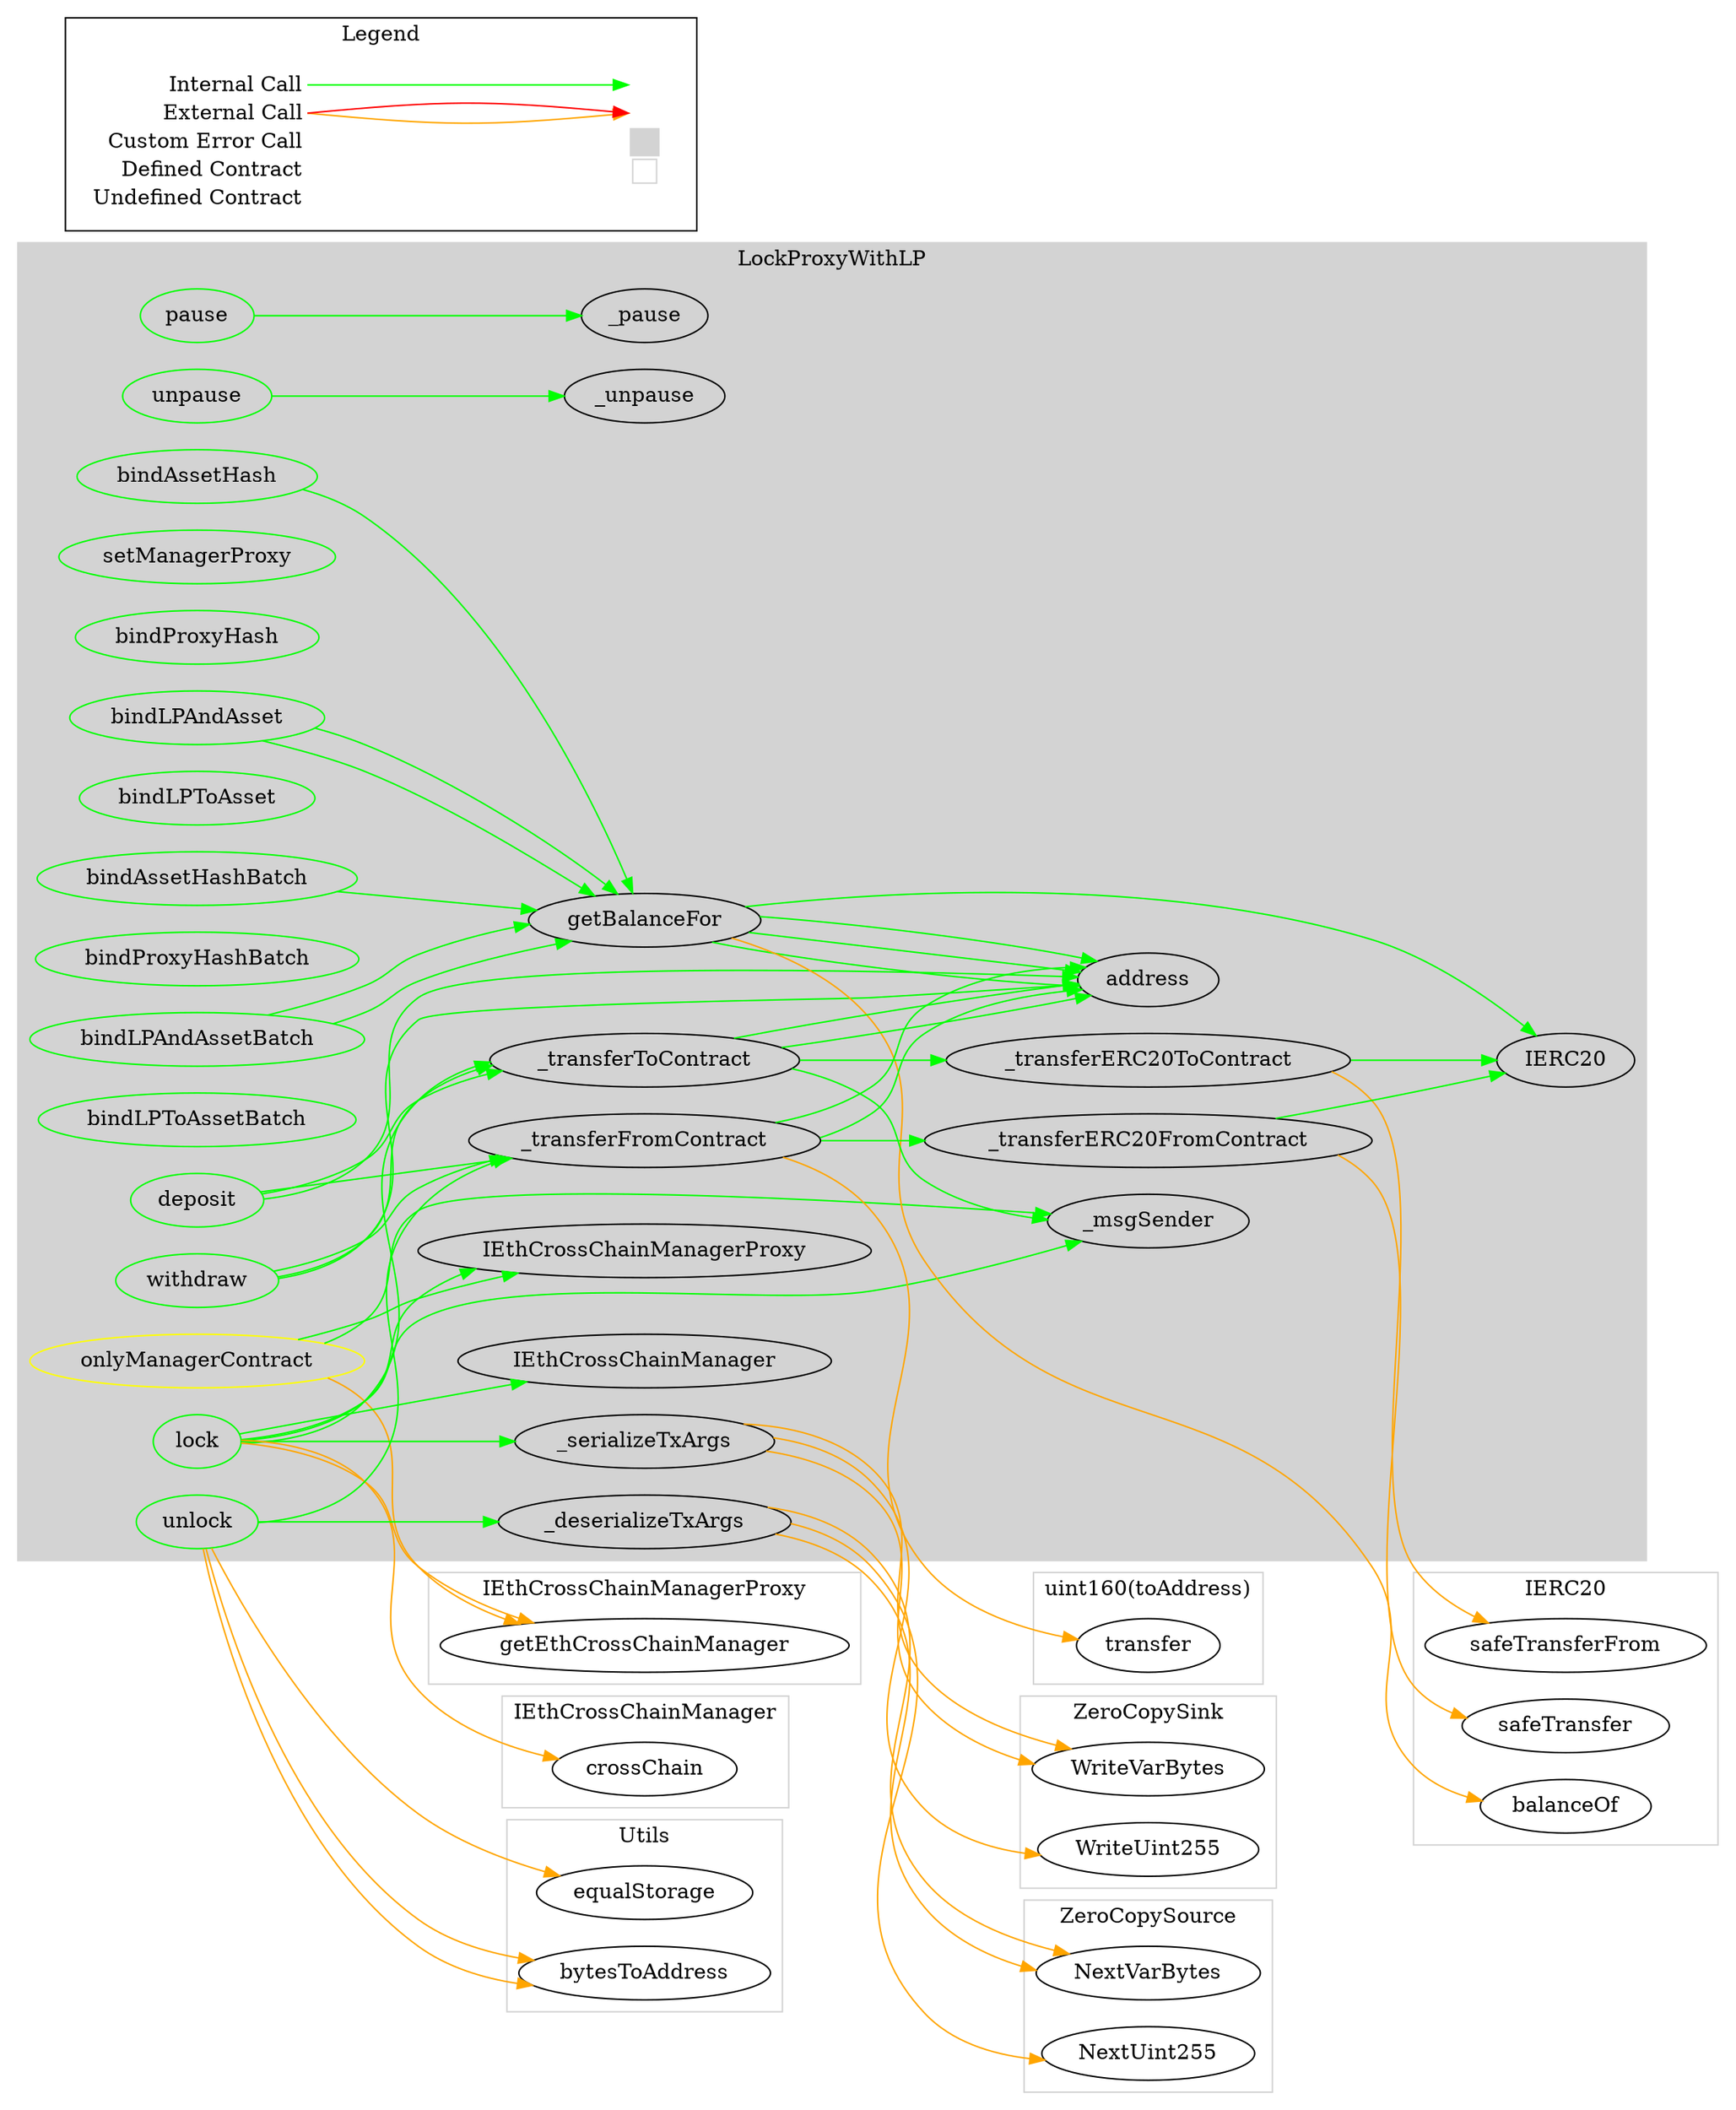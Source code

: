 digraph G {
  graph [ ratio = "auto", page = "100", compound =true ];
subgraph "clusterLockProxyWithLP" {
  graph [ label = "LockProxyWithLP", color = "lightgray", style = "filled", bgcolor = "lightgray" ];
  "LockProxyWithLP.onlyManagerContract" [ label = "onlyManagerContract", color = "yellow" ];
  "LockProxyWithLP.pause" [ label = "pause", color = "green" ];
  "LockProxyWithLP.unpause" [ label = "unpause", color = "green" ];
  "LockProxyWithLP.setManagerProxy" [ label = "setManagerProxy", color = "green" ];
  "LockProxyWithLP.bindProxyHash" [ label = "bindProxyHash", color = "green" ];
  "LockProxyWithLP.bindAssetHash" [ label = "bindAssetHash", color = "green" ];
  "LockProxyWithLP.bindLPToAsset" [ label = "bindLPToAsset", color = "green" ];
  "LockProxyWithLP.bindLPAndAsset" [ label = "bindLPAndAsset", color = "green" ];
  "LockProxyWithLP.bindProxyHashBatch" [ label = "bindProxyHashBatch", color = "green" ];
  "LockProxyWithLP.bindAssetHashBatch" [ label = "bindAssetHashBatch", color = "green" ];
  "LockProxyWithLP.bindLPToAssetBatch" [ label = "bindLPToAssetBatch", color = "green" ];
  "LockProxyWithLP.bindLPAndAssetBatch" [ label = "bindLPAndAssetBatch", color = "green" ];
  "LockProxyWithLP.lock" [ label = "lock", color = "green" ];
  "LockProxyWithLP.unlock" [ label = "unlock", color = "green" ];
  "LockProxyWithLP.deposit" [ label = "deposit", color = "green" ];
  "LockProxyWithLP.withdraw" [ label = "withdraw", color = "green" ];
  "LockProxyWithLP.getBalanceFor" [ label = "getBalanceFor" ];
  "LockProxyWithLP._transferToContract" [ label = "_transferToContract" ];
  "LockProxyWithLP._transferFromContract" [ label = "_transferFromContract" ];
  "LockProxyWithLP._transferERC20ToContract" [ label = "_transferERC20ToContract" ];
  "LockProxyWithLP._transferERC20FromContract" [ label = "_transferERC20FromContract" ];
  "LockProxyWithLP._serializeTxArgs" [ label = "_serializeTxArgs" ];
  "LockProxyWithLP._deserializeTxArgs" [ label = "_deserializeTxArgs" ];
  "LockProxyWithLP.IEthCrossChainManagerProxy" [ label = "IEthCrossChainManagerProxy" ];
  "LockProxyWithLP._msgSender" [ label = "_msgSender" ];
  "LockProxyWithLP._pause" [ label = "_pause" ];
  "LockProxyWithLP._unpause" [ label = "_unpause" ];
  "LockProxyWithLP.IEthCrossChainManager" [ label = "IEthCrossChainManager" ];
  "LockProxyWithLP.address" [ label = "address" ];
  "LockProxyWithLP.IERC20" [ label = "IERC20" ];
}

subgraph "clusterIEthCrossChainManagerProxy" {
  graph [ label = "IEthCrossChainManagerProxy", color = "lightgray" ];
  "IEthCrossChainManagerProxy.getEthCrossChainManager" [ label = "getEthCrossChainManager" ];
}

subgraph "clusterIEthCrossChainManager" {
  graph [ label = "IEthCrossChainManager", color = "lightgray" ];
  "IEthCrossChainManager.crossChain" [ label = "crossChain" ];
}

subgraph "clusterUtils" {
  graph [ label = "Utils", color = "lightgray" ];
  "Utils.equalStorage" [ label = "equalStorage" ];
  "Utils.bytesToAddress" [ label = "bytesToAddress" ];
}

subgraph "clusterIERC20" {
  graph [ label = "IERC20", color = "lightgray" ];
  "IERC20.balanceOf" [ label = "balanceOf" ];
  "IERC20.safeTransferFrom" [ label = "safeTransferFrom" ];
  "IERC20.safeTransfer" [ label = "safeTransfer" ];
}

subgraph "clusteruint160(toAddress)" {
  graph [ label = "uint160(toAddress)", color = "lightgray" ];
  "uint160(toAddress).transfer" [ label = "transfer" ];
}

subgraph "clusterZeroCopySink" {
  graph [ label = "ZeroCopySink", color = "lightgray" ];
  "ZeroCopySink.WriteVarBytes" [ label = "WriteVarBytes" ];
  "ZeroCopySink.WriteUint255" [ label = "WriteUint255" ];
}

subgraph "clusterZeroCopySource" {
  graph [ label = "ZeroCopySource", color = "lightgray" ];
  "ZeroCopySource.NextVarBytes" [ label = "NextVarBytes" ];
  "ZeroCopySource.NextUint255" [ label = "NextUint255" ];
}

  "LockProxyWithLP.onlyManagerContract";
  "LockProxyWithLP.IEthCrossChainManagerProxy";
  "LockProxyWithLP._msgSender";
  "IEthCrossChainManagerProxy.getEthCrossChainManager";
  "LockProxyWithLP.pause";
  "LockProxyWithLP._pause";
  "LockProxyWithLP.unpause";
  "LockProxyWithLP._unpause";
  "LockProxyWithLP.bindAssetHash";
  "LockProxyWithLP.getBalanceFor";
  "LockProxyWithLP.bindLPAndAsset";
  "LockProxyWithLP.bindAssetHashBatch";
  "LockProxyWithLP.bindLPAndAssetBatch";
  "LockProxyWithLP.lock";
  "LockProxyWithLP._transferToContract";
  "LockProxyWithLP._serializeTxArgs";
  "LockProxyWithLP.IEthCrossChainManager";
  "IEthCrossChainManager.crossChain";
  "LockProxyWithLP.unlock";
  "LockProxyWithLP._deserializeTxArgs";
  "Utils.equalStorage";
  "Utils.bytesToAddress";
  "LockProxyWithLP._transferFromContract";
  "LockProxyWithLP.deposit";
  "LockProxyWithLP.address";
  "LockProxyWithLP.withdraw";
  "LockProxyWithLP.IERC20";
  "IERC20.balanceOf";
  "LockProxyWithLP._transferERC20ToContract";
  "uint160(toAddress).transfer";
  "LockProxyWithLP._transferERC20FromContract";
  "IERC20.safeTransferFrom";
  "IERC20.safeTransfer";
  "ZeroCopySink.WriteVarBytes";
  "ZeroCopySink.WriteUint255";
  "ZeroCopySource.NextVarBytes";
  "ZeroCopySource.NextUint255";
  "LockProxyWithLP.onlyManagerContract" -> "LockProxyWithLP.IEthCrossChainManagerProxy" [ color = "green" ];
  "LockProxyWithLP.onlyManagerContract" -> "LockProxyWithLP._msgSender" [ color = "green" ];
  "LockProxyWithLP.onlyManagerContract" -> "IEthCrossChainManagerProxy.getEthCrossChainManager" [ color = "orange" ];
  "LockProxyWithLP.pause" -> "LockProxyWithLP._pause" [ color = "green" ];
  "LockProxyWithLP.unpause" -> "LockProxyWithLP._unpause" [ color = "green" ];
  "LockProxyWithLP.bindAssetHash" -> "LockProxyWithLP.getBalanceFor" [ color = "green" ];
  "LockProxyWithLP.bindLPAndAsset" -> "LockProxyWithLP.getBalanceFor" [ color = "green" ];
  "LockProxyWithLP.bindLPAndAsset" -> "LockProxyWithLP.getBalanceFor" [ color = "green" ];
  "LockProxyWithLP.bindAssetHashBatch" -> "LockProxyWithLP.getBalanceFor" [ color = "green" ];
  "LockProxyWithLP.bindLPAndAssetBatch" -> "LockProxyWithLP.getBalanceFor" [ color = "green" ];
  "LockProxyWithLP.bindLPAndAssetBatch" -> "LockProxyWithLP.getBalanceFor" [ color = "green" ];
  "LockProxyWithLP.lock" -> "LockProxyWithLP._transferToContract" [ color = "green" ];
  "LockProxyWithLP.lock" -> "LockProxyWithLP._serializeTxArgs" [ color = "green" ];
  "LockProxyWithLP.lock" -> "LockProxyWithLP.IEthCrossChainManagerProxy" [ color = "green" ];
  "LockProxyWithLP.lock" -> "IEthCrossChainManagerProxy.getEthCrossChainManager" [ color = "orange" ];
  "LockProxyWithLP.lock" -> "LockProxyWithLP.IEthCrossChainManager" [ color = "green" ];
  "LockProxyWithLP.lock" -> "IEthCrossChainManager.crossChain" [ color = "orange" ];
  "LockProxyWithLP.lock" -> "LockProxyWithLP._msgSender" [ color = "green" ];
  "LockProxyWithLP.unlock" -> "LockProxyWithLP._deserializeTxArgs" [ color = "green" ];
  "LockProxyWithLP.unlock" -> "Utils.equalStorage" [ color = "orange" ];
  "LockProxyWithLP.unlock" -> "Utils.bytesToAddress" [ color = "orange" ];
  "LockProxyWithLP.unlock" -> "Utils.bytesToAddress" [ color = "orange" ];
  "LockProxyWithLP.unlock" -> "LockProxyWithLP._transferFromContract" [ color = "green" ];
  "LockProxyWithLP.deposit" -> "LockProxyWithLP._transferToContract" [ color = "green" ];
  "LockProxyWithLP.deposit" -> "LockProxyWithLP.address" [ color = "green" ];
  "LockProxyWithLP.deposit" -> "LockProxyWithLP._transferFromContract" [ color = "green" ];
  "LockProxyWithLP.withdraw" -> "LockProxyWithLP.address" [ color = "green" ];
  "LockProxyWithLP.withdraw" -> "LockProxyWithLP._transferToContract" [ color = "green" ];
  "LockProxyWithLP.withdraw" -> "LockProxyWithLP._transferFromContract" [ color = "green" ];
  "LockProxyWithLP.getBalanceFor" -> "LockProxyWithLP.address" [ color = "green" ];
  "LockProxyWithLP.getBalanceFor" -> "LockProxyWithLP.address" [ color = "green" ];
  "LockProxyWithLP.getBalanceFor" -> "LockProxyWithLP.IERC20" [ color = "green" ];
  "LockProxyWithLP.getBalanceFor" -> "IERC20.balanceOf" [ color = "orange" ];
  "LockProxyWithLP.getBalanceFor" -> "LockProxyWithLP.address" [ color = "green" ];
  "LockProxyWithLP._transferToContract" -> "LockProxyWithLP.address" [ color = "green" ];
  "LockProxyWithLP._transferToContract" -> "LockProxyWithLP._transferERC20ToContract" [ color = "green" ];
  "LockProxyWithLP._transferToContract" -> "LockProxyWithLP._msgSender" [ color = "green" ];
  "LockProxyWithLP._transferToContract" -> "LockProxyWithLP.address" [ color = "green" ];
  "LockProxyWithLP._transferFromContract" -> "LockProxyWithLP.address" [ color = "green" ];
  "LockProxyWithLP._transferFromContract" -> "uint160(toAddress).transfer" [ color = "orange" ];
  "LockProxyWithLP._transferFromContract" -> "LockProxyWithLP.address" [ color = "green" ];
  "LockProxyWithLP._transferFromContract" -> "LockProxyWithLP._transferERC20FromContract" [ color = "green" ];
  "LockProxyWithLP._transferERC20ToContract" -> "LockProxyWithLP.IERC20" [ color = "green" ];
  "LockProxyWithLP._transferERC20ToContract" -> "IERC20.safeTransferFrom" [ color = "orange" ];
  "LockProxyWithLP._transferERC20FromContract" -> "LockProxyWithLP.IERC20" [ color = "green" ];
  "LockProxyWithLP._transferERC20FromContract" -> "IERC20.safeTransfer" [ color = "orange" ];
  "LockProxyWithLP._serializeTxArgs" -> "ZeroCopySink.WriteVarBytes" [ color = "orange" ];
  "LockProxyWithLP._serializeTxArgs" -> "ZeroCopySink.WriteVarBytes" [ color = "orange" ];
  "LockProxyWithLP._serializeTxArgs" -> "ZeroCopySink.WriteUint255" [ color = "orange" ];
  "LockProxyWithLP._deserializeTxArgs" -> "ZeroCopySource.NextVarBytes" [ color = "orange" ];
  "LockProxyWithLP._deserializeTxArgs" -> "ZeroCopySource.NextVarBytes" [ color = "orange" ];
  "LockProxyWithLP._deserializeTxArgs" -> "ZeroCopySource.NextUint255" [ color = "orange" ];


rankdir=LR
node [shape=plaintext]
subgraph cluster_01 { 
label = "Legend";
key [label=<<table border="0" cellpadding="2" cellspacing="0" cellborder="0">
  <tr><td align="right" port="i1">Internal Call</td></tr>
  <tr><td align="right" port="i2">External Call</td></tr>
  <tr><td align="right" port="i2">Custom Error Call</td></tr>
  <tr><td align="right" port="i3">Defined Contract</td></tr>
  <tr><td align="right" port="i4">Undefined Contract</td></tr>
  </table>>]
key2 [label=<<table border="0" cellpadding="2" cellspacing="0" cellborder="0">
  <tr><td port="i1">&nbsp;&nbsp;&nbsp;</td></tr>
  <tr><td port="i2">&nbsp;&nbsp;&nbsp;</td></tr>
  <tr><td port="i3" bgcolor="lightgray">&nbsp;&nbsp;&nbsp;</td></tr>
  <tr><td port="i4">
    <table border="1" cellborder="0" cellspacing="0" cellpadding="7" color="lightgray">
      <tr>
       <td></td>
      </tr>
     </table>
  </td></tr>
  </table>>]
key:i1:e -> key2:i1:w [color="green"]
key:i2:e -> key2:i2:w [color="orange"]
key:i2:e -> key2:i2:w [color="red"]
}
}


